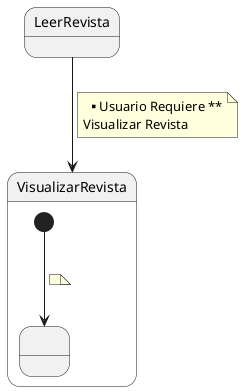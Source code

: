 @startuml Detalle Caso de Uso Leer Revista

State LeerRevista

State VisualizarRevista {
    State " " as vacio
    [*] ---> vacio
    note on link 
    
    end note
}

LeerRevista --> VisualizarRevista  
note on link 
** Usuario Requiere ** 
Visualizar Revista
end note

 


@enduml